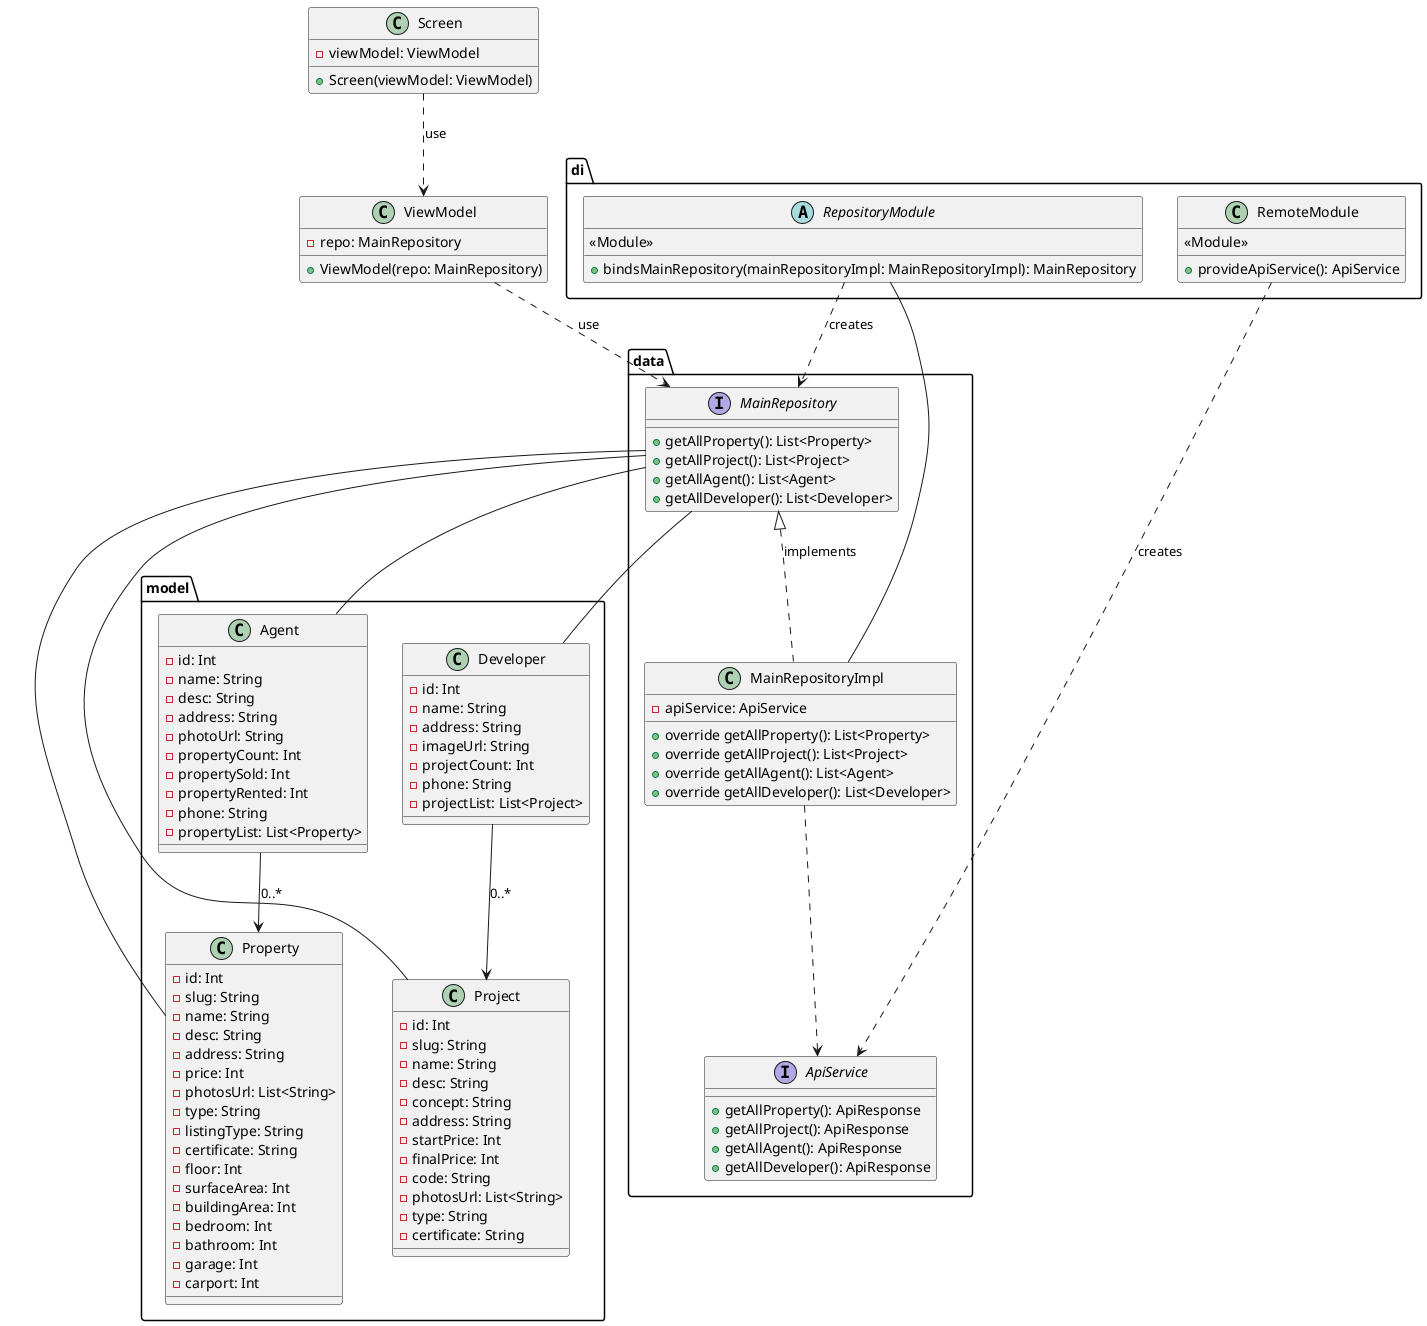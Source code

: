 @startuml
'https://plantuml.com/class-diagram

package data {
    interface MainRepository {
     + getAllProperty(): List<Property>
     + getAllProject(): List<Project>
     + getAllAgent(): List<Agent>
     + getAllDeveloper(): List<Developer>
    }

    interface ApiService {
        + getAllProperty(): ApiResponse
        + getAllProject(): ApiResponse
        + getAllAgent(): ApiResponse
        + getAllDeveloper(): ApiResponse
    }

    class MainRepositoryImpl {
        - apiService: ApiService
        + override getAllProperty(): List<Property>
        + override getAllProject(): List<Project>
        + override getAllAgent(): List<Agent>
        + override getAllDeveloper(): List<Developer>
    }
}

class ViewModel {
    - repo: MainRepository
    + ViewModel(repo: MainRepository)
}
class Screen {
    - viewModel: ViewModel
    + Screen(viewModel: ViewModel)
}
package model {
    class Property{
    - id: Int
        - slug: String
        - name: String
        - desc: String
        - address: String
        - price: Int
        - photosUrl: List<String>
        - type: String
        - listingType: String
        - certificate: String
        - floor: Int
        - surfaceArea: Int
        - buildingArea: Int
        - bedroom: Int
        - bathroom: Int
        - garage: Int
        - carport: Int

    }
    class Project {
        - id: Int
        - slug: String
        - name: String
        - desc: String
        - concept: String
        - address: String
        - startPrice: Int
        - finalPrice: Int
        - code: String
        - photosUrl: List<String>
        - type: String
        - certificate: String
    }

    class Agent {
        - id: Int
        - name: String
        - desc: String
        - address: String
        - photoUrl: String
        - propertyCount: Int
        - propertySold: Int
        - propertyRented: Int
        - phone: String
        - propertyList: List<Property>
    }

    class Developer {
        - id: Int
        - name: String
        - address: String
        - imageUrl: String
        - projectCount: Int
        - phone: String
        - projectList: List<Project>
    }
}
package di {
    abstract class RepositoryModule {
        <<Module>>
        + bindsMainRepository(mainRepositoryImpl: MainRepositoryImpl): MainRepository
    }

    class RemoteModule {
        <<Module>>
        + provideApiService(): ApiService
    }
}


di.RemoteModule ..> data.ApiService : creates
di.RepositoryModule ..> data.MainRepository : creates
di.RepositoryModule -- data.MainRepositoryImpl
data.MainRepository <|.. data.MainRepositoryImpl : implements

model.Agent --> model.Property : 0..*
model.Developer --> model.Project : 0..*
data.MainRepository -- model.Property
data.MainRepository -- model.Project
data.MainRepository -- model.Agent
data.MainRepository -- model.Developer
data.MainRepositoryImpl ..> data.ApiService
ViewModel ..> data.MainRepository : use
Screen ..> ViewModel : use


@enduml